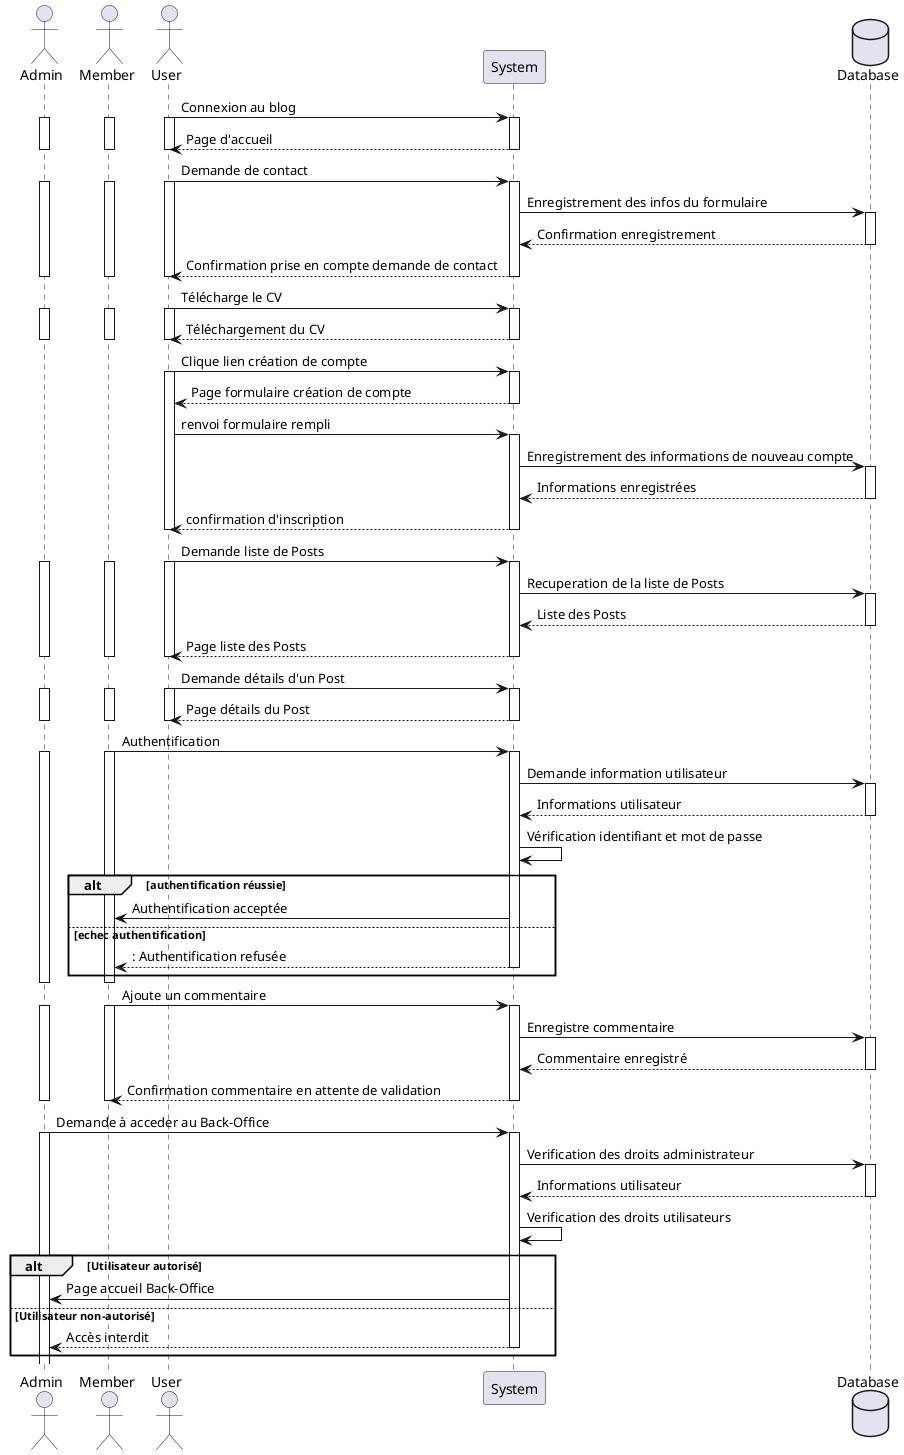 @startuml office

actor Admin
actor Member
actor User
participant System as System
database Database as Database
User -> System : Connexion au blog
activate Admin
activate Member
activate User
activate System
return Page d'accueil 
deactivate User
deactivate Member
deactivate Admin
User -> System : Demande de contact
activate Admin
activate Member
activate User
activate System
System -> Database : Enregistrement des infos du formulaire
activate Database
return Confirmation enregistrement
return Confirmation prise en compte demande de contact 
deactivate User
deactivate Member
deactivate Admin
User -> System : Télécharge le CV
activate Admin
activate Member
activate User
activate System
return Téléchargement du CV
deactivate User
deactivate Member
deactivate Admin

User -> System : Clique lien création de compte
activate User
activate System
return Page formulaire création de compte
User -> System : renvoi formulaire rempli
activate System
System -> Database : Enregistrement des informations de nouveau compte
activate Database
return Informations enregistrées
return confirmation d'inscription
deactivate User

User -> System : Demande liste de Posts
activate Admin
activate Member
activate User 
activate System
System -> Database : Recuperation de la liste de Posts
activate Database
return Liste des Posts
return Page liste des Posts
deactivate User
deactivate Member
deactivate Admin

User -> System : Demande détails d'un Post
activate Admin
activate Member
activate User
activate System
return Page détails du Post
deactivate User
deactivate Member
deactivate Admin

Member -> System : Authentification
activate Admin
activate Member
activate System
System -> Database : Demande information utilisateur
activate Database
return Informations utilisateur
System -> System : Vérification identifiant et mot de passe
alt authentification réussie
    System -> Member : Authentification acceptée
else echec authentification
    return: Authentification refusée
end
deactivate Member
deactivate Admin

Member -> System : Ajoute un commentaire 
activate Admin
activate Member
activate System
System -> Database : Enregistre commentaire
activate Database
return Commentaire enregistré
return Confirmation commentaire en attente de validation
deactivate Member
deactivate Admin

Admin -> System : Demande à acceder au Back-Office
activate Admin
activate System
System -> Database : Verification des droits administrateur
activate Database
return Informations utilisateur
System -> System : Verification des droits utilisateurs
alt Utilisateur autorisé
    System -> Admin : Page accueil Back-Office
else Utilisateur non-autorisé
    return Accès interdit
end


@enduml